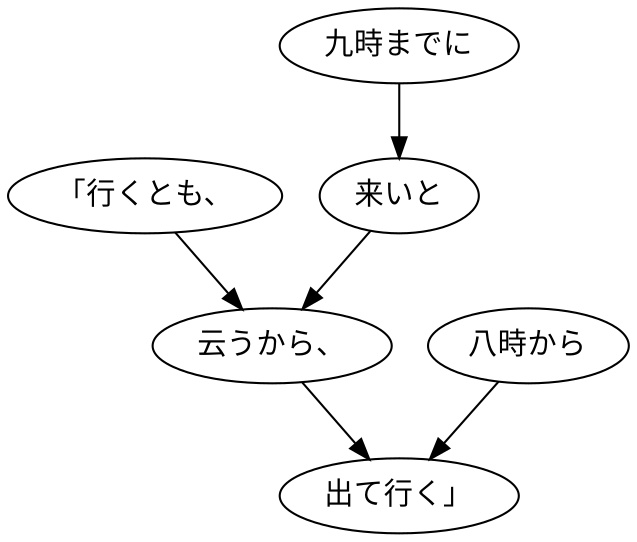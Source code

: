 digraph graph6291 {
	node0 [label="「行くとも、"];
	node1 [label="九時までに"];
	node2 [label="来いと"];
	node3 [label="云うから、"];
	node4 [label="八時から"];
	node5 [label="出て行く」"];
	node0 -> node3;
	node1 -> node2;
	node2 -> node3;
	node3 -> node5;
	node4 -> node5;
}

